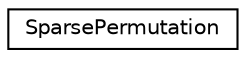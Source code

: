 digraph "Graphical Class Hierarchy"
{
 // LATEX_PDF_SIZE
  edge [fontname="Helvetica",fontsize="10",labelfontname="Helvetica",labelfontsize="10"];
  node [fontname="Helvetica",fontsize="10",shape=record];
  rankdir="LR";
  Node0 [label="SparsePermutation",height=0.2,width=0.4,color="black", fillcolor="white", style="filled",URL="$classoperations__research_1_1_sparse_permutation.html",tooltip=" "];
}
